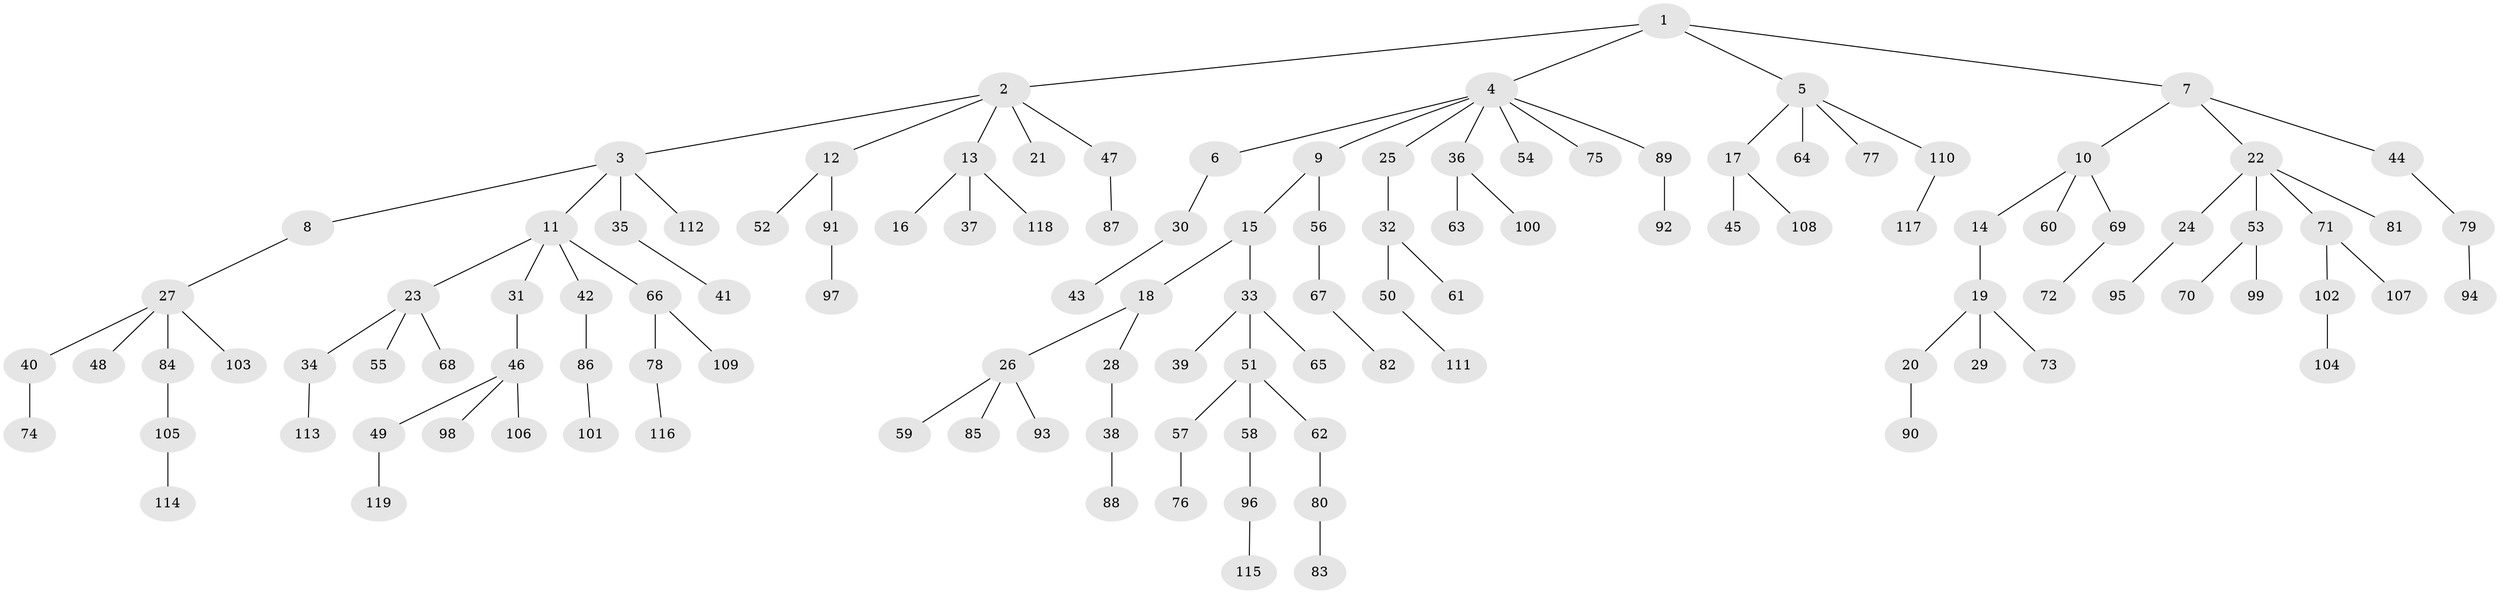 // coarse degree distribution, {8: 0.024096385542168676, 5: 0.012048192771084338, 4: 0.07228915662650602, 6: 0.012048192771084338, 3: 0.0963855421686747, 7: 0.012048192771084338, 2: 0.21686746987951808, 1: 0.5542168674698795}
// Generated by graph-tools (version 1.1) at 2025/24/03/03/25 07:24:07]
// undirected, 119 vertices, 118 edges
graph export_dot {
graph [start="1"]
  node [color=gray90,style=filled];
  1;
  2;
  3;
  4;
  5;
  6;
  7;
  8;
  9;
  10;
  11;
  12;
  13;
  14;
  15;
  16;
  17;
  18;
  19;
  20;
  21;
  22;
  23;
  24;
  25;
  26;
  27;
  28;
  29;
  30;
  31;
  32;
  33;
  34;
  35;
  36;
  37;
  38;
  39;
  40;
  41;
  42;
  43;
  44;
  45;
  46;
  47;
  48;
  49;
  50;
  51;
  52;
  53;
  54;
  55;
  56;
  57;
  58;
  59;
  60;
  61;
  62;
  63;
  64;
  65;
  66;
  67;
  68;
  69;
  70;
  71;
  72;
  73;
  74;
  75;
  76;
  77;
  78;
  79;
  80;
  81;
  82;
  83;
  84;
  85;
  86;
  87;
  88;
  89;
  90;
  91;
  92;
  93;
  94;
  95;
  96;
  97;
  98;
  99;
  100;
  101;
  102;
  103;
  104;
  105;
  106;
  107;
  108;
  109;
  110;
  111;
  112;
  113;
  114;
  115;
  116;
  117;
  118;
  119;
  1 -- 2;
  1 -- 4;
  1 -- 5;
  1 -- 7;
  2 -- 3;
  2 -- 12;
  2 -- 13;
  2 -- 21;
  2 -- 47;
  3 -- 8;
  3 -- 11;
  3 -- 35;
  3 -- 112;
  4 -- 6;
  4 -- 9;
  4 -- 25;
  4 -- 36;
  4 -- 54;
  4 -- 75;
  4 -- 89;
  5 -- 17;
  5 -- 64;
  5 -- 77;
  5 -- 110;
  6 -- 30;
  7 -- 10;
  7 -- 22;
  7 -- 44;
  8 -- 27;
  9 -- 15;
  9 -- 56;
  10 -- 14;
  10 -- 60;
  10 -- 69;
  11 -- 23;
  11 -- 31;
  11 -- 42;
  11 -- 66;
  12 -- 52;
  12 -- 91;
  13 -- 16;
  13 -- 37;
  13 -- 118;
  14 -- 19;
  15 -- 18;
  15 -- 33;
  17 -- 45;
  17 -- 108;
  18 -- 26;
  18 -- 28;
  19 -- 20;
  19 -- 29;
  19 -- 73;
  20 -- 90;
  22 -- 24;
  22 -- 53;
  22 -- 71;
  22 -- 81;
  23 -- 34;
  23 -- 55;
  23 -- 68;
  24 -- 95;
  25 -- 32;
  26 -- 59;
  26 -- 85;
  26 -- 93;
  27 -- 40;
  27 -- 48;
  27 -- 84;
  27 -- 103;
  28 -- 38;
  30 -- 43;
  31 -- 46;
  32 -- 50;
  32 -- 61;
  33 -- 39;
  33 -- 51;
  33 -- 65;
  34 -- 113;
  35 -- 41;
  36 -- 63;
  36 -- 100;
  38 -- 88;
  40 -- 74;
  42 -- 86;
  44 -- 79;
  46 -- 49;
  46 -- 98;
  46 -- 106;
  47 -- 87;
  49 -- 119;
  50 -- 111;
  51 -- 57;
  51 -- 58;
  51 -- 62;
  53 -- 70;
  53 -- 99;
  56 -- 67;
  57 -- 76;
  58 -- 96;
  62 -- 80;
  66 -- 78;
  66 -- 109;
  67 -- 82;
  69 -- 72;
  71 -- 102;
  71 -- 107;
  78 -- 116;
  79 -- 94;
  80 -- 83;
  84 -- 105;
  86 -- 101;
  89 -- 92;
  91 -- 97;
  96 -- 115;
  102 -- 104;
  105 -- 114;
  110 -- 117;
}
